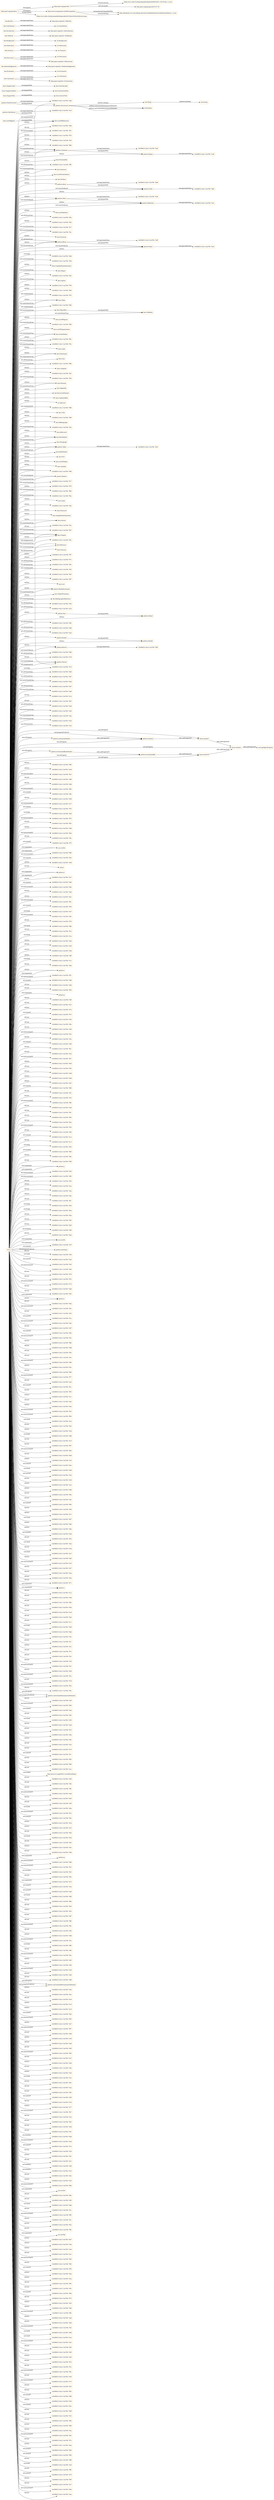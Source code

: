 digraph ar2dtool_diagram { 
rankdir=LR;
size="1501"
node [shape = rectangle, color="orange"]; "-43e58633:16a1114a708:-7f66" "pattern:Popup" "doco:FormulaBox" "-43e58633:16a1114a708:-7ff0" "doco:Sentence" "doco:ListOfContributors" "pattern:Container" "doco:Preface" "pattern:Field" "pattern:Milestone" "pattern:Meta" "doco:ListOfAuthors" "-43e58633:16a1114a708:-7f9a" "-43e58633:16a1114a708:-7f52" "-43e58633:16a1114a708:-7fc7" "-43e58633:16a1114a708:-7fcc" "doco:Footnote" "pattern:Block" "-43e58633:16a1114a708:-7f36" "doco:ComplexRunInQuotation" "doco:SectionTitle" "doco:Figure" "-43e58633:16a1114a708:-7f2e" "deo:Caption" "-43e58633:16a1114a708:-7f79" "-43e58633:16a1114a708:-7f0d" "-43e58633:16a1114a708:-7f74" "doco:Table" "-43e58633:16a1114a708:-7fdb" "doco:FigureBox" "doco:ListOfFigures" "-43e58633:16a1114a708:-7f8d" "doco:ListOfOrganizations" "doco:TableBox" "doco:FrontMatter" "-43e58633:16a1114a708:-7f6c" "-43e58633:16a1114a708:-7f4c" "doco:Label" "doco:TextChunk" "doco:ChapterTitle" "doco:Line" "-43e58633:16a1114a708:-7f80" "doco:Colophon" "-43e58633:16a1114a708:-7fe3" "-43e58633:16a1114a708:-7f1b" "doco:Formula" "doco:Appendix" "deo:DiscourseElement" "doco:CaptionedBox" "sro:Abstract" "-43e58633:16a1114a708:-7f99" "doco:Title" "-43e58633:16a1114a708:-7f48" "doco:Bibliography" "-43e58633:16a1114a708:-7f3a" "doco:Afterword" "doco:BackMatter" "doco:Paragraph" "doco:SectionSubtitle" "pattern:Table" "doco:BodyMatter" "doco:Part" "doco:ListOfTables" "doco:Subtitle" "-43e58633:16a1114a708:-7f58" "doco:ListOfAgents" "pattern:Pattern" "-43e58633:16a1114a708:-7f17" "-43e58633:16a1114a708:-7f76" "doco:ChapterLabel" "-43e58633:16a1114a708:-7f60" "-43e58633:16a1114a708:-7fba" "doco:Index" "-43e58633:16a1114a708:-7fa4" "doco:Foreword" "doco:SimpleRunInQuotation" "doco:Section" "doco:ListOfReferences" "doco:ChapterSubtitle" "-43e58633:16a1114a708:-7f07" "doco:Chapter" "-43e58633:16a1114a708:-7f91" "pattern:Inline" "deo:Reference" "doco:Glossary" "-43e58633:16a1114a708:-7ff7" "-43e58633:16a1114a708:-7f7c" "-43e58633:16a1114a708:-7fdc" "-43e58633:16a1114a708:-7fef" "-43e58633:16a1114a708:-7fd3" "-43e58633:16a1114a708:-7f87" "doco:List" "pattern:HeadedContainer" "doco:TableOfContents" "doco:SectionLabel" "deo:BibliographicReference" "sro:Conclusion" "deo:Evaluation" "deo:Acknowledgements" "sro:Discussion" "deo:Scenario" "deo:Motivation" "deo:Conclusion" "deo:Background" "deo:Methods" "deo:Introduction" "sro:Motivation" "sro:Scenario" "deo:Discussion" "deo:Contribution" "http://purl.org/orb/1.0/Discussion" "deo:Results" "sro:Evaluation" "http://purl.org/orb/1.0/Methods" "http://purl.org/orb/1.0/Conclusion" "owl:Thing" "http://purl.org/orb/1.0/Results" "sro:Background" "sro:Contribution" "http://purl.org/orb/1.0/Introduction" "-43e58633:16a1114a708:-7e5a" "-43e58633:16a1114a708:-7e63" "-43e58633:16a1114a708:-7e38" "-43e58633:16a1114a708:-7e32" "pattern:Mixed" "-43e58633:16a1114a708:-7df2" "-43e58633:16a1114a708:-7ed4" "-43e58633:16a1114a708:-7e8f" "-43e58633:16a1114a708:-7e42" "-43e58633:16a1114a708:-7ea5" "pattern:Bucket" "pattern:Record" "-43e58633:16a1114a708:-7e8d" "pattern:NonTextual" "-43e58633:16a1114a708:-7e2c" "-43e58633:16a1114a708:-7ea9" "-43e58633:16a1114a708:-7eb0" "-43e58633:16a1114a708:-7df5" "pattern:Atom" "-43e58633:16a1114a708:-7e80" "pattern:Textual" "-43e58633:16a1114a708:-7e26" "-43e58633:16a1114a708:-7e64" "-43e58633:16a1114a708:-7e87" "pattern:NonStructured" "-43e58633:16a1114a708:-7ebd" "pattern:Flat" "-43e58633:16a1114a708:-7ed7" "-43e58633:16a1114a708:-7ed0" "-43e58633:16a1114a708:-7ec0" "-43e58633:16a1114a708:-7e62" "pattern:Marker" "pattern:Structured" "-43e58633:16a1114a708:-7e06" "-43e58633:16a1114a708:-7e00" "-43e58633:16a1114a708:-7eae" "-43e58633:16a1114a708:-7e25" "-43e58633:16a1114a708:-7e3a" ; /*classes style*/
	"pattern:Inline" -> "-43e58633:16a1114a708:-7ea5" [ label = "owl:equivalentClass" ];
	"deo:Introduction" -> "http://purl.org/orb/1.0/Introduction" [ label = "owl:equivalentClass" ];
	"deo:Contribution" -> "sro:Contribution" [ label = "owl:equivalentClass" ];
	"http://purl.org/spar/deo" -> "https://svn.code.sf.net/p/sempublishing/code/DEO/2011-05-05-deo-1_0.owl" [ label = "owl:priorVersion" ];
	"http://purl.org/spar/deo" -> "http://purl.org/spar/pso/2015-07-03" [ label = "owl:versionIRI" ];
	"deo:Results" -> "http://purl.org/orb/1.0/Results" [ label = "owl:equivalentClass" ];
	"deo:Acknowledgements" -> "http://purl.org/orb/1.0/Acknowledgements" [ label = "owl:equivalentClass" ];
	"pattern:NonStructured" -> "pattern:Structured" [ label = "owl:disjointWith" ];
	"pattern:NonStructured" -> "-43e58633:16a1114a708:-7e62" [ label = "owl:equivalentClass" ];
	"terms:relation" -> "owl:topObjectProperty" [ label = "rdfs:subPropertyOf" ];
	"doco:ListOfAgents" -> "doco:ListOfReferences" [ label = "owl:disjointWith" ];
	"deo:Evaluation" -> "sro:Evaluation" [ label = "owl:equivalentClass" ];
	"pattern:Milestone" -> "-43e58633:16a1114a708:-7e2c" [ label = "owl:equivalentClass" ];
	"doco:ChapterTitle" -> "doco:SectionTitle" [ label = "owl:disjointWith" ];
	"deo:Background" -> "sro:Background" [ label = "owl:equivalentClass" ];
	"pattern:Container" -> "pattern:Popup" [ label = "owl:disjointWith" ];
	"pattern:Container" -> "-43e58633:16a1114a708:-7ea9" [ label = "owl:equivalentClass" ];
	"http://www.essepuntato.it/2008/12/pattern" -> "http://dwellonit.svn.sourceforge.net/viewvc/dwellonit/StructuralPattern/Pattern-1_4.owl" [ label = "owl:backwardCompatibleWith" ];
	"http://www.essepuntato.it/2008/12/pattern" -> "http://dwellonit.svn.sourceforge.net/viewvc/dwellonit/StructuralPattern/Pattern-1_4.owl" [ label = "owl:priorVersion" ];
	"terms:hasPart" -> "terms:relation" [ label = "rdfs:subPropertyOf" ];
	"pattern:isContainedByAsHeader" -> "pattern:isContainedBy" [ label = "rdfs:subPropertyOf" ];
	"NULL" -> "-43e58633:16a1114a708:-7f96" [ label = "rdf:rest" ];
	"NULL" -> "-43e58633:16a1114a708:-7e49" [ label = "rdf:first" ];
	"NULL" -> "-43e58633:16a1114a708:-7fa3" [ label = "owl:intersectionOf" ];
	"NULL" -> "-43e58633:16a1114a708:-7ff7" [ label = "rdf:first" ];
	"NULL" -> "-43e58633:16a1114a708:-7eb8" [ label = "rdf:rest" ];
	"NULL" -> "-43e58633:16a1114a708:-7edb" [ label = "rdf:rest" ];
	"NULL" -> "-43e58633:16a1114a708:-7f85" [ label = "owl:intersectionOf" ];
	"NULL" -> "doco:Formula" [ label = "rdf:first" ];
	"NULL" -> "-43e58633:16a1114a708:-7dfe" [ label = "owl:unionOf" ];
	"NULL" -> "-43e58633:16a1114a708:-7e99" [ label = "rdf:rest" ];
	"NULL" -> "-43e58633:16a1114a708:-7e17" [ label = "owl:intersectionOf" ];
	"NULL" -> "-43e58633:16a1114a708:-7f7b" [ label = "owl:unionOf" ];
	"NULL" -> "-43e58633:16a1114a708:-7eab" [ label = "swrl:body" ];
	"NULL" -> "-43e58633:16a1114a708:-7f70" [ label = "owl:intersectionOf" ];
	"NULL" -> "-43e58633:16a1114a708:-7f02" [ label = "rdf:rest" ];
	"NULL" -> "pattern:Pattern" [ label = "swrl:classPredicate" ];
	"NULL" -> "-43e58633:16a1114a708:-7e96" [ label = "rdf:first" ];
	"NULL" -> "-43e58633:16a1114a708:-7df2" [ label = "owl:allValuesFrom" ];
	"NULL" -> "-43e58633:16a1114a708:-7fbd" [ label = "owl:intersectionOf" ];
	"NULL" -> "-43e58633:16a1114a708:-7efc" [ label = "rdf:rest" ];
	"NULL" -> "-43e58633:16a1114a708:-7f7f" [ label = "owl:unionOf" ];
	"NULL" -> "doco:Table" [ label = "rdf:first" ];
	"NULL" -> "urn:swrl#y" [ label = "swrl:argument1" ];
	"NULL" -> "-43e58633:16a1114a708:-7f86" [ label = "owl:intersectionOf" ];
	"NULL" -> "-43e58633:16a1114a708:-7fee" [ label = "owl:unionOf" ];
	"NULL" -> "-43e58633:16a1114a708:-7e58" [ label = "rdf:first" ];
	"NULL" -> "doco:Paragraph" [ label = "rdf:first" ];
	"NULL" -> "rdf:nil" [ label = "rdf:rest" ];
	"NULL" -> "deo:DiscourseElement" [ label = "rdf:first" ];
	"NULL" -> "pattern:x" [ label = "swrl:argument1" ];
	"NULL" -> "doco:ListOfAuthors" [ label = "rdf:first" ];
	"NULL" -> "-43e58633:16a1114a708:-7ee7" [ label = "rdf:rest" ];
	"NULL" -> "-43e58633:16a1114a708:-7e60" [ label = "owl:unionOf" ];
	"NULL" -> "doco:Chapter" [ label = "owl:someValuesFrom" ];
	"NULL" -> "-43e58633:16a1114a708:-7f6b" [ label = "owl:intersectionOf" ];
	"NULL" -> "-43e58633:16a1114a708:-7f07" [ label = "owl:someValuesFrom" ];
	"NULL" -> "-43e58633:16a1114a708:-7eed" [ label = "rdf:rest" ];
	"NULL" -> "-43e58633:16a1114a708:-7eb1" [ label = "rdf:first" ];
	"NULL" -> "-43e58633:16a1114a708:-7fd1" [ label = "owl:intersectionOf" ];
	"NULL" -> "doco:Label" [ label = "rdf:first" ];
	"NULL" -> "-43e58633:16a1114a708:-7f39" [ label = "owl:unionOf" ];
	"NULL" -> "pattern:Meta" [ label = "rdf:first" ];
	"NULL" -> "-43e58633:16a1114a708:-7e57" [ label = "swrl:head" ];
	"NULL" -> "-43e58633:16a1114a708:-7f79" [ label = "rdf:first" ];
	"NULL" -> "-43e58633:16a1114a708:-7fd2" [ label = "owl:intersectionOf" ];
	"NULL" -> "-43e58633:16a1114a708:-7f78" [ label = "rdf:rest" ];
	"NULL" -> "-43e58633:16a1114a708:-7dfb" [ label = "swrl:head" ];
	"NULL" -> "-43e58633:16a1114a708:-7f14" [ label = "rdf:rest" ];
	"NULL" -> "doco:Afterword" [ label = "rdf:first" ];
	"NULL" -> "doco:ListOfTables" [ label = "rdf:first" ];
	"NULL" -> "-43e58633:16a1114a708:-7e1e" [ label = "swrl:head" ];
	"NULL" -> "-43e58633:16a1114a708:-7e90" [ label = "rdf:first" ];
	"NULL" -> "-43e58633:16a1114a708:-7e40" [ label = "rdf:rest" ];
	"NULL" -> "doco:Chapter" [ label = "rdf:first" ];
	"NULL" -> "pattern:Structured" [ label = "owl:complementOf" ];
	"NULL" -> "doco:Section" [ label = "rdf:first" ];
	"NULL" -> "-43e58633:16a1114a708:-7e5d" [ label = "rdf:first" ];
	"NULL" -> "-43e58633:16a1114a708:-7e5a" [ label = "owl:allValuesFrom" ];
	"NULL" -> "pattern:contains" [ label = "owl:onProperty" ];
	"NULL" -> "-43e58633:16a1114a708:-7dff" [ label = "rdf:first" ];
	"NULL" -> "-43e58633:16a1114a708:-7ebd" [ label = "owl:someValuesFrom" ];
	"NULL" -> "-43e58633:16a1114a708:-7e1c" [ label = "swrl:head" ];
	"NULL" -> "-43e58633:16a1114a708:-7ede" [ label = "rdf:rest" ];
	"NULL" -> "-43e58633:16a1114a708:-7fdb" [ label = "owl:complementOf" ];
	"NULL" -> "pattern:t" [ label = "rdf:first" ];
	"NULL" -> "-43e58633:16a1114a708:-7f91" [ label = "owl:someValuesFrom" ];
	"NULL" -> "-43e58633:16a1114a708:-7f51" [ label = "owl:intersectionOf" ];
	"NULL" -> "-43e58633:16a1114a708:-7e66" [ label = "owl:unionOf" ];
	"NULL" -> "-43e58633:16a1114a708:-7e5b" [ label = "rdf:rest" ];
	"NULL" -> "pattern:Mixed" [ label = "rdf:first" ];
	"NULL" -> "-43e58633:16a1114a708:-7f05" [ label = "rdf:rest" ];
	"NULL" -> "-43e58633:16a1114a708:-7fd3" [ label = "rdf:first" ];
	"NULL" -> "pattern:p" [ label = "swrl:argument1" ];
	"NULL" -> "-43e58633:16a1114a708:-7eff" [ label = "rdf:rest" ];
	"NULL" -> "-43e58633:16a1114a708:-7e31" [ label = "rdf:rest" ];
	"NULL" -> "-43e58633:16a1114a708:-7e7a" [ label = "rdf:first" ];
	"NULL" -> "-43e58633:16a1114a708:-7f73" [ label = "owl:unionOf" ];
	"NULL" -> "-43e58633:16a1114a708:-7f6c" [ label = "owl:someValuesFrom" ];
	"NULL" -> "deo:Caption" [ label = "owl:someValuesFrom" ];
	"NULL" -> "-43e58633:16a1114a708:-7e52" [ label = "rdf:rest" ];
	"NULL" -> "pattern:Textual" [ label = "owl:complementOf" ];
	"NULL" -> "-43e58633:16a1114a708:-7dfa" [ label = "rdf:rest" ];
	"NULL" -> "-43e58633:16a1114a708:-7e29" [ label = "rdf:rest" ];
	"NULL" -> "-43e58633:16a1114a708:-7f3e" [ label = "owl:intersectionOf" ];
	"NULL" -> "-43e58633:16a1114a708:-7e4c" [ label = "rdf:rest" ];
	"NULL" -> "-43e58633:16a1114a708:-7e59" [ label = "owl:unionOf" ];
	"NULL" -> "terms:relation" [ label = "owl:onProperty" ];
	"NULL" -> "-43e58633:16a1114a708:-7fb1" [ label = "rdf:rest" ];
	"NULL" -> "-43e58633:16a1114a708:-7e22" [ label = "rdf:rest" ];
	"NULL" -> "-43e58633:16a1114a708:-7f47" [ label = "owl:intersectionOf" ];
	"NULL" -> "-43e58633:16a1114a708:-7eb5" [ label = "rdf:first" ];
	"NULL" -> "pattern:Block" [ label = "owl:allValuesFrom" ];
	"NULL" -> "pattern:Inline" [ label = "swrl:classPredicate" ];
	"NULL" -> "-43e58633:16a1114a708:-7f40" [ label = "rdf:rest" ];
	"NULL" -> "-43e58633:16a1114a708:-7e6d" [ label = "rdf:rest" ];
	"NULL" -> "-43e58633:16a1114a708:-7ed6" [ label = "rdf:first" ];
	"NULL" -> "pattern:contains" [ label = "swrl:propertyPredicate" ];
	"NULL" -> "-43e58633:16a1114a708:-7e07" [ label = "rdf:first" ];
	"NULL" -> "-43e58633:16a1114a708:-7f98" [ label = "owl:unionOf" ];
	"NULL" -> "-43e58633:16a1114a708:-7f76" [ label = "rdf:first" ];
	"NULL" -> "-43e58633:16a1114a708:-7ef1" [ label = "rdf:rest" ];
	"NULL" -> "-43e58633:16a1114a708:-7f10" [ label = "rdf:rest" ];
	"NULL" -> "terms:hasPart" [ label = "owl:onProperty" ];
	"NULL" -> "-43e58633:16a1114a708:-7ff6" [ label = "owl:intersectionOf" ];
	"NULL" -> "-43e58633:16a1114a708:-7e3d" [ label = "rdf:rest" ];
	"NULL" -> "-43e58633:16a1114a708:-7f61" [ label = "rdf:rest" ];
	"NULL" -> "-43e58633:16a1114a708:-7fb5" [ label = "rdf:rest" ];
	"NULL" -> "-43e58633:16a1114a708:-7f0a" [ label = "rdf:rest" ];
	"NULL" -> "pattern:t" [ label = "swrl:argument2" ];
	"NULL" -> "-43e58633:16a1114a708:-7f34" [ label = "owl:intersectionOf" ];
	"NULL" -> "-43e58633:16a1114a708:-7f38" [ label = "rdf:rest" ];
	"NULL" -> "-43e58633:16a1114a708:-7f1b" [ label = "owl:someValuesFrom" ];
	"NULL" -> "-43e58633:16a1114a708:-7e12" [ label = "owl:unionOf" ];
	"NULL" -> "-43e58633:16a1114a708:-7f8d" [ label = "owl:someValuesFrom" ];
	"NULL" -> "-43e58633:16a1114a708:-7e13" [ label = "rdf:rest" ];
	"NULL" -> "-43e58633:16a1114a708:-7fe3" [ label = "rdf:first" ];
	"NULL" -> "-43e58633:16a1114a708:-7e83" [ label = "swrl:body" ];
	"NULL" -> "-43e58633:16a1114a708:-7fb9" [ label = "owl:unionOf" ];
	"NULL" -> "doco:Section" [ label = "owl:someValuesFrom" ];
	"NULL" -> "-43e58633:16a1114a708:-7f82" [ label = "rdf:rest" ];
	"NULL" -> "-43e58633:16a1114a708:-7f08" [ label = "rdf:rest" ];
	"NULL" -> "-43e58633:16a1114a708:-7e3a" [ label = "owl:allValuesFrom" ];
	"NULL" -> "-43e58633:16a1114a708:-7f0d" [ label = "rdf:first" ];
	"NULL" -> "pattern:y" [ label = "swrl:argument1" ];
	"NULL" -> "-43e58633:16a1114a708:-7f2d" [ label = "owl:intersectionOf" ];
	"NULL" -> "-43e58633:16a1114a708:-7df4" [ label = "owl:intersectionOf" ];
	"NULL" -> "-43e58633:16a1114a708:-7f2b" [ label = "rdf:rest" ];
	"NULL" -> "-43e58633:16a1114a708:-7eca" [ label = "rdf:first" ];
	"NULL" -> "doco:FrontMatter" [ label = "owl:someValuesFrom" ];
	"NULL" -> "-43e58633:16a1114a708:-7ee2" [ label = "rdf:rest" ];
	"NULL" -> "-43e58633:16a1114a708:-7ebc" [ label = "rdf:first" ];
	"NULL" -> "-43e58633:16a1114a708:-7f01" [ label = "rdf:rest" ];
	"NULL" -> "-43e58633:16a1114a708:-7e93" [ label = "swrl:body" ];
	"NULL" -> "-43e58633:16a1114a708:-7de2" [ label = "swrl:body" ];
	"NULL" -> "-43e58633:16a1114a708:-7e00" [ label = "owl:someValuesFrom" ];
	"NULL" -> "pattern:x" [ label = "swrl:argument2" ];
	"NULL" -> "-43e58633:16a1114a708:-7fa6" [ label = "rdf:rest" ];
	"NULL" -> "-43e58633:16a1114a708:-7f29" [ label = "rdf:rest" ];
	"NULL" -> "urn:swrl#y" [ label = "swrl:argument2" ];
	"NULL" -> "doco:FigureBox" [ label = "owl:someValuesFrom" ];
	"NULL" -> "pattern:isContainedBy" [ label = "owl:onProperty" ];
	"NULL" -> "-43e58633:16a1114a708:-7de5" [ label = "rdf:rest" ];
	"NULL" -> "-43e58633:16a1114a708:-7ef6" [ label = "owl:members" ];
	"NULL" -> "-43e58633:16a1114a708:-7eb2" [ label = "rdf:rest" ];
	"NULL" -> "urn:swrl#x" [ label = "swrl:argument2" ];
	"NULL" -> "-43e58633:16a1114a708:-7e7f" [ label = "owl:unionOf" ];
	"NULL" -> "pattern:hasName" [ label = "swrl:propertyPredicate" ];
	"NULL" -> "-43e58633:16a1114a708:-7e4f" [ label = "rdf:rest" ];
	"NULL" -> "-43e58633:16a1114a708:-7ea2" [ label = "swrl:body" ];
	"NULL" -> "-43e58633:16a1114a708:-7f3a" [ label = "owl:someValuesFrom" ];
	"NULL" -> "pattern:Textual" [ label = "swrl:classPredicate" ];
	"NULL" -> "terms:isPartOf" [ label = "owl:onProperty" ];
	"NULL" -> "-43e58633:16a1114a708:-7fc6" [ label = "owl:unionOf" ];
	"NULL" -> "-43e58633:16a1114a708:-7fa8" [ label = "owl:intersectionOf" ];
	"NULL" -> "-43e58633:16a1114a708:-7e76" [ label = "rdf:rest" ];
	"NULL" -> "-43e58633:16a1114a708:-7f43" [ label = "rdf:rest" ];
	"NULL" -> "-43e58633:16a1114a708:-7e72" [ label = "owl:intersectionOf" ];
	"NULL" -> "doco:TableBox" [ label = "owl:someValuesFrom" ];
	"NULL" -> "-43e58633:16a1114a708:-7eb6" [ label = "rdf:rest" ];
	"NULL" -> "doco:Part" [ label = "rdf:first" ];
	"NULL" -> "-43e58633:16a1114a708:-7fd5" [ label = "rdf:rest" ];
	"NULL" -> "pattern:s" [ label = "swrl:argument2" ];
	"NULL" -> "-43e58633:16a1114a708:-7dee" [ label = "rdf:rest" ];
	"NULL" -> "-43e58633:16a1114a708:-7fa2" [ label = "owl:intersectionOf" ];
	"NULL" -> "-43e58633:16a1114a708:-7ef4" [ label = "rdf:rest" ];
	"NULL" -> "-43e58633:16a1114a708:-7f1a" [ label = "owl:unionOf" ];
	"NULL" -> "-43e58633:16a1114a708:-7edc" [ label = "owl:intersectionOf" ];
	"NULL" -> "-43e58633:16a1114a708:-7e97" [ label = "rdf:rest" ];
	"NULL" -> "-43e58633:16a1114a708:-7f4b" [ label = "owl:unionOf" ];
	"NULL" -> "sro:Abstract" [ label = "rdf:first" ];
	"NULL" -> "-43e58633:16a1114a708:-7f5c" [ label = "owl:intersectionOf" ];
	"NULL" -> "-43e58633:16a1114a708:-7fb8" [ label = "rdf:rest" ];
	"NULL" -> "-43e58633:16a1114a708:-7e98" [ label = "rdf:first" ];
	"NULL" -> "-43e58633:16a1114a708:-7f5e" [ label = "rdf:rest" ];
	"NULL" -> "-43e58633:16a1114a708:-7efa" [ label = "rdf:rest" ];
	"NULL" -> "-43e58633:16a1114a708:-7fa4" [ label = "rdf:first" ];
	"NULL" -> "-43e58633:16a1114a708:-7f52" [ label = "rdf:first" ];
	"NULL" -> "doco:SimpleRunInQuotation" [ label = "rdf:first" ];
	"NULL" -> "-43e58633:16a1114a708:-7df6" [ label = "owl:intersectionOf" ];
	"NULL" -> "doco:Sentence" [ label = "owl:someValuesFrom" ];
	"NULL" -> "-43e58633:16a1114a708:-7e91" [ label = "rdf:first" ];
	"NULL" -> "-43e58633:16a1114a708:-7fd9" [ label = "rdf:rest" ];
	"NULL" -> "-43e58633:16a1114a708:-7f4c" [ label = "owl:someValuesFrom" ];
	"NULL" -> "pattern:Pattern" [ label = "owl:someValuesFrom" ];
	"NULL" -> "-43e58633:16a1114a708:-7f77" [ label = "owl:intersectionOf" ];
	"NULL" -> "pattern:Field" [ label = "rdf:first" ];
	"NULL" -> "-43e58633:16a1114a708:-7ee5" [ label = "rdf:rest" ];
	"NULL" -> "-43e58633:16a1114a708:-7fe1" [ label = "owl:unionOf" ];
	"NULL" -> "-43e58633:16a1114a708:-7f7c" [ label = "owl:allValuesFrom" ];
	"NULL" -> "-43e58633:16a1114a708:-7f55" [ label = "rdf:rest" ];
	"NULL" -> "-43e58633:16a1114a708:-7ec1" [ label = "rdf:first" ];
	"NULL" -> "-43e58633:16a1114a708:-7eeb" [ label = "rdf:rest" ];
	"NULL" -> "doco:ListOfContributors" [ label = "rdf:first" ];
	"NULL" -> "-43e58633:16a1114a708:-7e9a" [ label = "rdf:first" ];
	"NULL" -> "-43e58633:16a1114a708:-7fba" [ label = "owl:someValuesFrom" ];
	"NULL" -> "-43e58633:16a1114a708:-7f16" [ label = "owl:intersectionOf" ];
	"NULL" -> "-43e58633:16a1114a708:-7f94" [ label = "owl:intersectionOf" ];
	"NULL" -> "-43e58633:16a1114a708:-7ec2" [ label = "swrl:head" ];
	"NULL" -> "-43e58633:16a1114a708:-7fed" [ label = "rdf:rest" ];
	"NULL" -> "-43e58633:16a1114a708:-7e3b" [ label = "rdf:first" ];
	"NULL" -> "-43e58633:16a1114a708:-7e8b" [ label = "swrl:body" ];
	"NULL" -> "-43e58633:16a1114a708:-7eae" [ label = "owl:someValuesFrom" ];
	"NULL" -> "-43e58633:16a1114a708:-7e15" [ label = "rdf:rest" ];
	"NULL" -> "doco:TableOfContents" [ label = "rdf:first" ];
	"NULL" -> "-43e58633:16a1114a708:-7f97" [ label = "rdf:rest" ];
	"NULL" -> "-43e58633:16a1114a708:-7f64" [ label = "owl:intersectionOf" ];
	"NULL" -> "-43e58633:16a1114a708:-7eb9" [ label = "rdf:rest" ];
	"NULL" -> "-43e58633:16a1114a708:-7ecf" [ label = "rdf:first" ];
	"NULL" -> "doco:Preface" [ label = "rdf:first" ];
	"NULL" -> "pattern:Block" [ label = "rdf:first" ];
	"NULL" -> "-43e58633:16a1114a708:-7dea" [ label = "owl:unionOf" ];
	"NULL" -> "-43e58633:16a1114a708:-7e69" [ label = "swrl:head" ];
	"NULL" -> "-43e58633:16a1114a708:-7e1b" [ label = "owl:unionOf" ];
	"NULL" -> "-43e58633:16a1114a708:-7e36" [ label = "rdf:rest" ];
	"NULL" -> "-43e58633:16a1114a708:-7ea3" [ label = "rdf:first" ];
	"NULL" -> "-43e58633:16a1114a708:-7e9b" [ label = "rdf:first" ];
	"NULL" -> "-43e58633:16a1114a708:-7fde" [ label = "rdf:rest" ];
	"NULL" -> "pattern:Record" [ label = "rdf:first" ];
	"NULL" -> "doco:BackMatter" [ label = "rdf:first" ];
	"NULL" -> "-43e58633:16a1114a708:-7eac" [ label = "rdf:rest" ];
	"NULL" -> "-43e58633:16a1114a708:-7f90" [ label = "owl:unionOf" ];
	"NULL" -> "-43e58633:16a1114a708:-7efd" [ label = "rdf:rest" ];
	"NULL" -> "-43e58633:16a1114a708:-7e7c" [ label = "rdf:first" ];
	"NULL" -> "doco:Subtitle" [ label = "rdf:first" ];
	"NULL" -> "-43e58633:16a1114a708:-7e67" [ label = "swrl:head" ];
	"NULL" -> "-43e58633:16a1114a708:-7e32" [ label = "owl:allValuesFrom" ];
	"NULL" -> "-43e58633:16a1114a708:-7fcc" [ label = "owl:someValuesFrom" ];
	"NULL" -> "-43e58633:16a1114a708:-7e82" [ label = "rdf:first" ];
	"NULL" -> "-43e58633:16a1114a708:-7e6e" [ label = "rdf:first" ];
	"NULL" -> "-43e58633:16a1114a708:-7ee8" [ label = "owl:members" ];
	"NULL" -> "-43e58633:16a1114a708:-7f24" [ label = "rdf:rest" ];
	"NULL" -> "-43e58633:16a1114a708:-7e2e" [ label = "swrl:head" ];
	"NULL" -> "-43e58633:16a1114a708:-7ecd" [ label = "rdf:rest" ];
	"NULL" -> "-43e58633:16a1114a708:-7ea7" [ label = "swrl:head" ];
	"NULL" -> "-43e58633:16a1114a708:-7ebf" [ label = "rdf:first" ];
	"NULL" -> "-43e58633:16a1114a708:-7e33" [ label = "owl:intersectionOf" ];
	"NULL" -> "-43e58633:16a1114a708:-7e27" [ label = "rdf:rest" ];
	"NULL" -> "-43e58633:16a1114a708:-7e4a" [ label = "rdf:rest" ];
	"NULL" -> "doco:ListOfReferences" [ label = "rdf:first" ];
	"NULL" -> "-43e58633:16a1114a708:-7eee" [ label = "rdf:rest" ];
	"NULL" -> "pattern:isContainedByAsHeader" [ label = "owl:onProperty" ];
	"NULL" -> "-43e58633:16a1114a708:-7e71" [ label = "rdf:rest" ];
	"NULL" -> "pattern:z" [ label = "swrl:argument1" ];
	"NULL" -> "-43e58633:16a1114a708:-7e1a" [ label = "rdf:rest" ];
	"NULL" -> "pattern:z" [ label = "swrl:argument2" ];
	"NULL" -> "doco:BodyMatter" [ label = "rdf:first" ];
	"NULL" -> "-43e58633:16a1114a708:-7e48" [ label = "rdf:rest" ];
	"NULL" -> "pattern:Inline" [ label = "rdf:first" ];
	"NULL" -> "-43e58633:16a1114a708:-7fd0" [ label = "rdf:rest" ];
	"NULL" -> "-43e58633:16a1114a708:-7e92" [ label = "rdf:rest" ];
	"NULL" -> "-43e58633:16a1114a708:-7e18" [ label = "rdf:rest" ];
	"NULL" -> "-43e58633:16a1114a708:-7fad" [ label = "rdf:rest" ];
	"NULL" -> "-43e58633:16a1114a708:-7e11" [ label = "rdf:rest" ];
	"NULL" -> "-43e58633:16a1114a708:-7e08" [ label = "swrl:body" ];
	"NULL" -> "-43e58633:16a1114a708:-7deb" [ label = "rdf:first" ];
	"NULL" -> "-43e58633:16a1114a708:-7e5c" [ label = "rdf:rest" ];
	"NULL" -> "-43e58633:16a1114a708:-7fc1" [ label = "rdf:rest" ];
	"NULL" -> "-43e58633:16a1114a708:-7ecc" [ label = "rdf:first" ];
	"NULL" -> "-43e58633:16a1114a708:-7f7a" [ label = "rdf:rest" ];
	"NULL" -> "-43e58633:16a1114a708:-7fce" [ label = "rdf:rest" ];
	"NULL" -> "-43e58633:16a1114a708:-7e3f" [ label = "rdf:rest" ];
	"NULL" -> "-43e58633:16a1114a708:-7f87" [ label = "rdf:first" ];
	"NULL" -> "-43e58633:16a1114a708:-7f2c" [ label = "owl:intersectionOf" ];
	"NULL" -> "-43e58633:16a1114a708:-7fef" [ label = "owl:complementOf" ];
	"NULL" -> "-43e58633:16a1114a708:-7e09" [ label = "rdf:rest" ];
	"NULL" -> "-43e58633:16a1114a708:-7f1e" [ label = "owl:intersectionOf" ];
	"NULL" -> "-43e58633:16a1114a708:-7e7d" [ label = "rdf:rest" ];
	"NULL" -> "-43e58633:16a1114a708:-7fb3" [ label = "owl:intersectionOf" ];
	"NULL" -> "-43e58633:16a1114a708:-7f4a" [ label = "rdf:rest" ];
	"NULL" -> "pattern:canContainHomonymousElements" [ label = "owl:onProperty" ];
	"NULL" -> "doco:Footnote" [ label = "rdf:first" ];
	"NULL" -> "-43e58633:16a1114a708:-7e0f" [ label = "rdf:rest" ];
	"NULL" -> "pattern:Table" [ label = "rdf:first" ];
	"NULL" -> "doco:Glossary" [ label = "rdf:first" ];
	"NULL" -> "-43e58633:16a1114a708:-7f46" [ label = "owl:intersectionOf" ];
	"NULL" -> "-43e58633:16a1114a708:-7ecb" [ label = "owl:unionOf" ];
	"NULL" -> "-43e58633:16a1114a708:-7f20" [ label = "rdf:rest" ];
	"NULL" -> "-43e58633:16a1114a708:-7e55" [ label = "swrl:head" ];
	"NULL" -> "-43e58633:16a1114a708:-7e4d" [ label = "rdf:rest" ];
	"NULL" -> "-43e58633:16a1114a708:-7fc5" [ label = "rdf:rest" ];
	"NULL" -> "-43e58633:16a1114a708:-7e9e" [ label = "rdf:rest" ];
	"NULL" -> "pattern:Milestone" [ label = "rdf:first" ];
	"NULL" -> "doco:ComplexRunInQuotation" [ label = "rdf:first" ];
	"NULL" -> "-43e58633:16a1114a708:-7e0c" [ label = "rdf:first" ];
	"NULL" -> "-43e58633:16a1114a708:-7e23" [ label = "rdf:rest" ];
	"NULL" -> "-43e58633:16a1114a708:-7e74" [ label = "rdf:rest" ];
	"NULL" -> "-43e58633:16a1114a708:-7ed0" [ label = "owl:someValuesFrom" ];
	"NULL" -> "-43e58633:16a1114a708:-7f11" [ label = "owl:unionOf" ];
	"NULL" -> "-43e58633:16a1114a708:-7f92" [ label = "rdf:rest" ];
	"NULL" -> "doco:Line" [ label = "owl:allValuesFrom" ];
	"NULL" -> "-43e58633:16a1114a708:-7f69" [ label = "rdf:rest" ];
	"NULL" -> "pattern:Block" [ label = "swrl:classPredicate" ];
	"NULL" -> "doco:Appendix" [ label = "rdf:first" ];
	"NULL" -> "-43e58633:16a1114a708:-7ea1" [ label = "rdf:rest" ];
	"NULL" -> "http://www.w3.org/2003/11/swrlb#notEqual" [ label = "swrl:builtin" ];
	"NULL" -> "-43e58633:16a1114a708:-7f48" [ label = "rdf:first" ];
	"NULL" -> "-43e58633:16a1114a708:-7e95" [ label = "rdf:rest" ];
	"NULL" -> "-43e58633:16a1114a708:-7ef2" [ label = "rdf:rest" ];
	"NULL" -> "pattern:Meta" [ label = "swrl:classPredicate" ];
	"NULL" -> "pattern:canContainHomonymousElements" [ label = "swrl:propertyPredicate" ];
	"NULL" -> "-43e58633:16a1114a708:-7ff4" [ label = "rdf:rest" ];
	"NULL" -> "-43e58633:16a1114a708:-7ea8" [ label = "owl:intersectionOf" ];
	"NULL" -> "-43e58633:16a1114a708:-7e65" [ label = "rdf:rest" ];
	"NULL" -> "-43e58633:16a1114a708:-7e5f" [ label = "rdf:rest" ];
	"NULL" -> "-43e58633:16a1114a708:-7e8a" [ label = "swrl:body" ];
	"NULL" -> "-43e58633:16a1114a708:-7fc3" [ label = "owl:intersectionOf" ];
	"NULL" -> "-43e58633:16a1114a708:-7fda" [ label = "owl:unionOf" ];
	"NULL" -> "-43e58633:16a1114a708:-7e34" [ label = "rdf:first" ];
	"NULL" -> "doco:Table" [ label = "owl:someValuesFrom" ];
	"NULL" -> "-43e58633:16a1114a708:-7ec3" [ label = "rdf:first" ];
	"NULL" -> "-43e58633:16a1114a708:-7f4d" [ label = "rdf:rest" ];
	"NULL" -> "-43e58633:16a1114a708:-7e02" [ label = "swrl:head" ];
	"NULL" -> "-43e58633:16a1114a708:-7fe5" [ label = "rdf:rest" ];
	"NULL" -> "-43e58633:16a1114a708:-7e9c" [ label = "rdf:first" ];
	"NULL" -> "-43e58633:16a1114a708:-7e56" [ label = "rdf:rest" ];
	"NULL" -> "doco:TextChunk" [ label = "rdf:first" ];
	"NULL" -> "pattern:g" [ label = "swrl:argument2" ];
	"NULL" -> "-43e58633:16a1114a708:-7fd6" [ label = "owl:intersectionOf" ];
	"NULL" -> "doco:Figure" [ label = "owl:someValuesFrom" ];
	"NULL" -> "doco:Chapter" [ label = "owl:complementOf" ];
	"NULL" -> "-43e58633:16a1114a708:-7f22" [ label = "owl:intersectionOf" ];
	"NULL" -> "-43e58633:16a1114a708:-7f03" [ label = "owl:members" ];
	"NULL" -> "-43e58633:16a1114a708:-7f6e" [ label = "rdf:rest" ];
	"NULL" -> "pattern:Atom" [ label = "rdf:first" ];
	"NULL" -> "-43e58633:16a1114a708:-7e75" [ label = "swrl:arguments" ];
	"NULL" -> "-43e58633:16a1114a708:-7e06" [ label = "owl:allValuesFrom" ];
	"NULL" -> "-43e58633:16a1114a708:-7e3e" [ label = "owl:unionOf" ];
	"NULL" -> "-43e58633:16a1114a708:-7e2b" [ label = "owl:unionOf" ];
	"NULL" -> "-43e58633:16a1114a708:-7dfd" [ label = "swrl:head" ];
	"NULL" -> "-43e58633:16a1114a708:-7fc7" [ label = "owl:someValuesFrom" ];
	"NULL" -> "-43e58633:16a1114a708:-7fbb" [ label = "rdf:rest" ];
	"NULL" -> "-43e58633:16a1114a708:-7fe9" [ label = "rdf:rest" ];
	"NULL" -> "-43e58633:16a1114a708:-7e03" [ label = "rdf:first" ];
	"NULL" -> "-43e58633:16a1114a708:-7eb7" [ label = "rdf:rest" ];
	"NULL" -> "-43e58633:16a1114a708:-7f8f" [ label = "rdf:rest" ];
	"NULL" -> "-43e58633:16a1114a708:-7f8c" [ label = "owl:intersectionOf" ];
	"NULL" -> "-43e58633:16a1114a708:-7ef5" [ label = "rdf:rest" ];
	"NULL" -> "-43e58633:16a1114a708:-7f9a" [ label = "owl:allValuesFrom" ];
	"NULL" -> "-43e58633:16a1114a708:-7e9d" [ label = "rdf:first" ];
	"NULL" -> "-43e58633:16a1114a708:-7f80" [ label = "owl:someValuesFrom" ];
	"NULL" -> "-43e58633:16a1114a708:-7fca" [ label = "owl:intersectionOf" ];
	"NULL" -> "-43e58633:16a1114a708:-7df0" [ label = "swrl:body" ];
	"NULL" -> "-43e58633:16a1114a708:-7efb" [ label = "rdf:rest" ];
	"NULL" -> "-43e58633:16a1114a708:-7fea" [ label = "owl:intersectionOf" ];
	"NULL" -> "doco:FrontMatter" [ label = "rdf:first" ];
	"NULL" -> "-43e58633:16a1114a708:-7ed3" [ label = "rdf:first" ];
	"NULL" -> "-43e58633:16a1114a708:-7ef9" [ label = "rdf:rest" ];
	"NULL" -> "-43e58633:16a1114a708:-7e39" [ label = "owl:intersectionOf" ];
	"NULL" -> "-43e58633:16a1114a708:-7ee6" [ label = "rdf:rest" ];
	"NULL" -> "-43e58633:16a1114a708:-7e80" [ label = "owl:allValuesFrom" ];
	"NULL" -> "-43e58633:16a1114a708:-7e89" [ label = "rdf:rest" ];
	"NULL" -> "pattern:canContainHeteronymousElements" [ label = "owl:onProperty" ];
	"NULL" -> "pattern:Milestone" [ label = "swrl:classPredicate" ];
	"NULL" -> "pattern:Container" [ label = "owl:someValuesFrom" ];
	"NULL" -> "-43e58633:16a1114a708:-7f60" [ label = "owl:someValuesFrom" ];
	"NULL" -> "-43e58633:16a1114a708:-7fdc" [ label = "owl:allValuesFrom" ];
	"NULL" -> "-43e58633:16a1114a708:-7f99" [ label = "owl:complementOf" ];
	"NULL" -> "-43e58633:16a1114a708:-7e0a" [ label = "rdf:first" ];
	"NULL" -> "-43e58633:16a1114a708:-7eec" [ label = "rdf:rest" ];
	"NULL" -> "-43e58633:16a1114a708:-7ec9" [ label = "rdf:rest" ];
	"NULL" -> "doco:Title" [ label = "rdf:first" ];
	"NULL" -> "-43e58633:16a1114a708:-7e64" [ label = "owl:allValuesFrom" ];
	"NULL" -> "-43e58633:16a1114a708:-7e10" [ label = "rdf:first" ];
	"NULL" -> "doco:BackMatter" [ label = "owl:someValuesFrom" ];
	"NULL" -> "-43e58633:16a1114a708:-7e19" [ label = "rdf:first" ];
	"NULL" -> "-43e58633:16a1114a708:-7f36" [ label = "owl:someValuesFrom" ];
	"NULL" -> "pattern:Bucket" [ label = "rdf:first" ];
	"NULL" -> "-43e58633:16a1114a708:-7fab" [ label = "owl:unionOf" ];
	"NULL" -> "-43e58633:16a1114a708:-7f65" [ label = "owl:intersectionOf" ];
	"NULL" -> "-43e58633:16a1114a708:-7e47" [ label = "rdf:first" ];
	"NULL" -> "pattern:Marker" [ label = "rdf:first" ];
	"NULL" -> "-43e58633:16a1114a708:-7f57" [ label = "owl:intersectionOf" ];
	"NULL" -> "-43e58633:16a1114a708:-7edd" [ label = "rdf:rest" ];
	"NULL" -> "-43e58633:16a1114a708:-7ec8" [ label = "rdf:first" ];
	"NULL" -> "-43e58633:16a1114a708:-7e28" [ label = "rdf:first" ];
	"NULL" -> "deo:Reference" [ label = "owl:someValuesFrom" ];
	"NULL" -> "-43e58633:16a1114a708:-7ef8" [ label = "rdf:rest" ];
	"NULL" -> "-43e58633:16a1114a708:-7f50" [ label = "owl:intersectionOf" ];
	"NULL" -> "-43e58633:16a1114a708:-7e37" [ label = "rdf:rest" ];
	"NULL" -> "doco:CaptionedBox" [ label = "rdf:first" ];
	"NULL" -> "-43e58633:16a1114a708:-7e94" [ label = "rdf:first" ];
	"NULL" -> "-43e58633:16a1114a708:-7efe" [ label = "rdf:rest" ];
	"NULL" -> "-43e58633:16a1114a708:-7ea0" [ label = "rdf:first" ];
	"NULL" -> "-43e58633:16a1114a708:-7e3c" [ label = "swrl:body" ];
	"NULL" -> "-43e58633:16a1114a708:-7e81" [ label = "rdf:rest" ];
	"NULL" -> "-43e58633:16a1114a708:-7e2a" [ label = "rdf:rest" ];
	"NULL" -> "doco:Sentence" [ label = "rdf:first" ];
	"NULL" -> "-43e58633:16a1114a708:-7df3" [ label = "rdf:rest" ];
	"NULL" -> "-43e58633:16a1114a708:-7e9f" [ label = "owl:unionOf" ];
	"NULL" -> "-43e58633:16a1114a708:-7e7b" [ label = "rdf:rest" ];
	"NULL" -> "-43e58633:16a1114a708:-7e77" [ label = "rdf:first" ];
	"NULL" -> "-43e58633:16a1114a708:-7fe7" [ label = "owl:intersectionOf" ];
	"NULL" -> "-43e58633:16a1114a708:-7ece" [ label = "rdf:rest" ];
	"NULL" -> "-43e58633:16a1114a708:-7fe0" [ label = "rdf:rest" ];
	"NULL" -> "doco:Bibliography" [ label = "rdf:first" ];
	"NULL" -> "-43e58633:16a1114a708:-7e0d" [ label = "rdf:rest" ];
	"NULL" -> "-43e58633:16a1114a708:-7e51" [ label = "rdf:rest" ];
	"NULL" -> "-43e58633:16a1114a708:-7f2e" [ label = "rdf:first" ];
	"NULL" -> "-43e58633:16a1114a708:-7de8" [ label = "owl:members" ];
	"NULL" -> "doco:Foreword" [ label = "rdf:first" ];
	"NULL" -> "-43e58633:16a1114a708:-7e2d" [ label = "owl:intersectionOf" ];
	"NULL" -> "-43e58633:16a1114a708:-7e7e" [ label = "owl:unionOf" ];
	"NULL" -> "-43e58633:16a1114a708:-7eef" [ label = "rdf:rest" ];
	"NULL" -> "doco:Formula" [ label = "owl:someValuesFrom" ];
	"NULL" -> "-43e58633:16a1114a708:-7e01" [ label = "rdf:first" ];
	"NULL" -> "pattern:Record" [ label = "swrl:classPredicate" ];
	"NULL" -> "-43e58633:16a1114a708:-7e21" [ label = "rdf:rest" ];
	"NULL" -> "-43e58633:16a1114a708:-7edf" [ label = "owl:members" ];
	"NULL" -> "-43e58633:16a1114a708:-7ee3" [ label = "owl:members" ];
	"NULL" -> "pattern:y" [ label = "swrl:argument2" ];
	"NULL" -> "-43e58633:16a1114a708:-7e6c" [ label = "rdf:rest" ];
	"NULL" -> "pattern:Container" [ label = "rdf:first" ];
	"NULL" -> "doco:ListOfOrganizations" [ label = "rdf:first" ];
	"NULL" -> "-43e58633:16a1114a708:-7e35" [ label = "rdf:first" ];
	"NULL" -> "urn:swrl#x" [ label = "swrl:argument1" ];
	"NULL" -> "-43e58633:16a1114a708:-7f9d" [ label = "owl:intersectionOf" ];
	"NULL" -> "urn:swrl#s" [ label = "swrl:argument2" ];
	"NULL" -> "-43e58633:16a1114a708:-7f8a" [ label = "rdf:rest" ];
	"NULL" -> "doco:TextChunk" [ label = "owl:someValuesFrom" ];
	"NULL" -> "pattern:Table" [ label = "swrl:classPredicate" ];
	"NULL" -> "deo:Reference" [ label = "owl:allValuesFrom" ];
	"NULL" -> "-43e58633:16a1114a708:-7ef0" [ label = "rdf:rest" ];
	"NULL" -> "-43e58633:16a1114a708:-7ebb" [ label = "swrl:head" ];
	"NULL" -> "doco:Index" [ label = "rdf:first" ];
	"NULL" -> "-43e58633:16a1114a708:-7f1c" [ label = "rdf:rest" ];
	"NULL" -> "-43e58633:16a1114a708:-7ff5" [ label = "owl:intersectionOf" ];
	"NULL" -> "pattern:Field" [ label = "swrl:classPredicate" ];
	"NULL" -> "-43e58633:16a1114a708:-7fa1" [ label = "rdf:rest" ];
	"NULL" -> "-43e58633:16a1114a708:-7f5a" [ label = "rdf:rest" ];
	"NULL" -> "doco:ListOfFigures" [ label = "rdf:first" ];
	"NULL" -> "-43e58633:16a1114a708:-7ff2" [ label = "rdf:rest" ];
	"NULL" -> "urn:swrl#p" [ label = "swrl:argument1" ];
	"NULL" -> "-43e58633:16a1114a708:-7e25" [ label = "owl:someValuesFrom" ];
	"NULL" -> "-43e58633:16a1114a708:-7de7" [ label = "rdf:first" ];
	"NULL" -> "-43e58633:16a1114a708:-7ed4" [ label = "owl:allValuesFrom" ];
	"NULL" -> "-43e58633:16a1114a708:-7e44" [ label = "rdf:first" ];
	"NULL" -> "doco:Colophon" [ label = "rdf:first" ];
	"NULL" -> "-43e58633:16a1114a708:-7ea4" [ label = "rdf:first" ];
	"NULL" -> "-43e58633:16a1114a708:-7ee1" [ label = "rdf:rest" ];
	"NULL" -> "-43e58633:16a1114a708:-7f26" [ label = "owl:intersectionOf" ];
	"NULL" -> "-43e58633:16a1114a708:-7f00" [ label = "rdf:rest" ];
	"NULL" -> "-43e58633:16a1114a708:-7f5f" [ label = "owl:unionOf" ];
	"NULL" -> "-43e58633:16a1114a708:-7e6a" [ label = "rdf:first" ];
	"NULL" -> "pattern:canContainHeteronymousElements" [ label = "swrl:propertyPredicate" ];
	"NULL" -> "-43e58633:16a1114a708:-7eaa" [ label = "rdf:first" ];
	"NULL" -> "-43e58633:16a1114a708:-7f9c" [ label = "rdf:rest" ];
	"NULL" -> "-43e58633:16a1114a708:-7dfc" [ label = "rdf:rest" ];
	"NULL" -> "-43e58633:16a1114a708:-7f0b" [ label = "owl:unionOf" ];
	"NULL" -> "-43e58633:16a1114a708:-7f72" [ label = "rdf:rest" ];
	"NULL" -> "-43e58633:16a1114a708:-7e53" [ label = "rdf:first" ];
	"NULL" -> "-43e58633:16a1114a708:-7def" [ label = "rdf:first" ];
	"NULL" -> "pattern:s" [ label = "rdf:first" ];
	"NULL" -> "pattern:HeadedContainer" [ label = "rdf:first" ];
	"NULL" -> "-43e58633:16a1114a708:-7ffb" [ label = "owl:intersectionOf" ];
	"NULL" -> "-43e58633:16a1114a708:-7ff0" [ label = "owl:allValuesFrom" ];
	"NULL" -> "-43e58633:16a1114a708:-7ead" [ label = "rdf:first" ];
	"NULL" -> "-43e58633:16a1114a708:-7e42" [ label = "owl:allValuesFrom" ];
	"NULL" -> "-43e58633:16a1114a708:-7ed2" [ label = "rdf:rest" ];
	"NULL" -> "-43e58633:16a1114a708:-7faf" [ label = "owl:intersectionOf" ];
	"NULL" -> "-43e58633:16a1114a708:-7e0b" [ label = "swrl:body" ];
	"NULL" -> "-43e58633:16a1114a708:-7ec4" [ label = "swrl:head" ];
	"NULL" -> "-43e58633:16a1114a708:-7e41" [ label = "owl:intersectionOf" ];
	"NULL" -> "-43e58633:16a1114a708:-7f4f" [ label = "rdf:rest" ];
	"NULL" -> "pattern:Flat" [ label = "rdf:first" ];
	"NULL" -> "-43e58633:16a1114a708:-7e6f" [ label = "rdf:rest" ];
	"NULL" -> "-43e58633:16a1114a708:-7e05" [ label = "rdf:first" ];
	"NULL" -> "-43e58633:16a1114a708:-7f19" [ label = "rdf:rest" ];
	"NULL" -> "-43e58633:16a1114a708:-7f3c" [ label = "rdf:rest" ];
	"NULL" -> "-43e58633:16a1114a708:-7f0c" [ label = "owl:intersectionOf" ];
	"NULL" -> "-43e58633:16a1114a708:-7e45" [ label = "rdf:rest" ];
	"NULL" -> "-43e58633:16a1114a708:-7e73" [ label = "owl:intersectionOf" ];
	"NULL" -> "-43e58633:16a1114a708:-7ef3" [ label = "rdf:rest" ];
	"NULL" -> "-43e58633:16a1114a708:-7f63" [ label = "rdf:rest" ];
	"NULL" -> "-43e58633:16a1114a708:-7f66" [ label = "rdf:first" ];
	"NULL" -> "pattern:Popup" [ label = "rdf:first" ];
	"NULL" -> "-43e58633:16a1114a708:-7df8" [ label = "owl:unionOf" ];
	"NULL" -> "-43e58633:16a1114a708:-7e54" [ label = "rdf:first" ];
	"NULL" -> "pattern:containsAsHeader" [ label = "owl:onProperty" ];
	"NULL" -> "doco:List" [ label = "rdf:first" ];
	"NULL" -> "-43e58633:16a1114a708:-7e61" [ label = "owl:unionOf" ];
	"NULL" -> "-43e58633:16a1114a708:-7e86" [ label = "rdf:first" ];
	"NULL" -> "-43e58633:16a1114a708:-7f33" [ label = "rdf:rest" ];
	"NULL" -> "-43e58633:16a1114a708:-7f84" [ label = "rdf:rest" ];
	"NULL" -> "-43e58633:16a1114a708:-7fd8" [ label = "rdf:rest" ];
	"NULL" -> "-43e58633:16a1114a708:-7faa" [ label = "rdf:rest" ];
	"NULL" -> "-43e58633:16a1114a708:-7fe2" [ label = "owl:intersectionOf" ];
	"NULL" -> "-43e58633:16a1114a708:-7f7e" [ label = "rdf:rest" ];
	"NULL" -> "doco:FormulaBox" [ label = "rdf:first" ];
	"NULL" -> "-43e58633:16a1114a708:-7eba" [ label = "rdf:first" ];
	"NULL" -> "-43e58633:16a1114a708:-7fb6" [ label = "owl:unionOf" ];
	"NULL" -> "-43e58633:16a1114a708:-7f06" [ label = "owl:unionOf" ];
	"NULL" -> "-43e58633:16a1114a708:-7df9" [ label = "rdf:rest" ];
	"NULL" -> "-43e58633:16a1114a708:-7f74" [ label = "owl:complementOf" ];
	"NULL" -> "-43e58633:16a1114a708:-7ed7" [ label = "owl:allValuesFrom" ];
	"NULL" -> "-43e58633:16a1114a708:-7e2f" [ label = "swrl:body" ];
	"NULL" -> "-43e58633:16a1114a708:-7ff9" [ label = "rdf:rest" ];
	"NULL" -> "-43e58633:16a1114a708:-7e70" [ label = "owl:unionOf" ];
	"NULL" -> "-43e58633:16a1114a708:-7f9f" [ label = "rdf:rest" ];
	"NULL" -> "-43e58633:16a1114a708:-7ec7" [ label = "rdf:rest" ];
	"NULL" -> "-43e58633:16a1114a708:-7e8e" [ label = "owl:intersectionOf" ];
	"NULL" -> "-43e58633:16a1114a708:-7eea" [ label = "rdf:rest" ];
	"NULL" -> "-43e58633:16a1114a708:-7eb4" [ label = "rdf:rest" ];
	"NULL" -> "pattern:HeadedContainer" [ label = "owl:someValuesFrom" ];
	"NULL" -> "-43e58633:16a1114a708:-7f41" [ label = "owl:intersectionOf" ];
	"NULL" -> "-43e58633:16a1114a708:-7f17" [ label = "owl:someValuesFrom" ];
	"NULL" -> "-43e58633:16a1114a708:-7f75" [ label = "rdf:rest" ];
	"NULL" -> "-43e58633:16a1114a708:-7fc9" [ label = "rdf:rest" ];
	"NULL" -> "-43e58633:16a1114a708:-7e84" [ label = "swrl:body" ];
	"NULL" -> "-43e58633:16a1114a708:-7fec" [ label = "rdf:rest" ];
	"NULL" -> "-43e58633:16a1114a708:-7e87" [ label = "owl:allValuesFrom" ];
	"NULL" -> "pattern:Container" [ label = "swrl:classPredicate" ];
	"NULL" -> "deo:BibliographicReference" [ label = "owl:someValuesFrom" ];
	"NULL" -> "-43e58633:16a1114a708:-7e78" [ label = "rdf:rest" ];
	"NULL" -> "-43e58633:16a1114a708:-7e1f" [ label = "swrl:body" ];
	"NULL" -> "-43e58633:16a1114a708:-7e14" [ label = "rdf:rest" ];
	"NULL" -> "-43e58633:16a1114a708:-7f58" [ label = "owl:someValuesFrom" ];
	"NULL" -> "-43e58633:16a1114a708:-7f45" [ label = "rdf:rest" ];
	"pattern:Table" -> "-43e58633:16a1114a708:-7e63" [ label = "owl:equivalentClass" ];
	"pattern:containsAsHeader" -> "pattern:contains" [ label = "rdfs:subPropertyOf" ];
	"pattern:isContainedBy" -> "terms:isPartOf" [ label = "rdfs:subPropertyOf" ];
	"pattern:Field" -> "-43e58633:16a1114a708:-7eb0" [ label = "owl:equivalentClass" ];
	"http://purl.org/spar/doco" -> "https://svn.code.sf.net/p/sempublishing/code/DoCO/doco%20architecture.png" [ label = "dc:description" ];
	"http://purl.org/spar/doco" -> "http://www.essepuntato.it/2008/12/pattern" [ label = "owl:imports" ];
	"http://purl.org/spar/doco" -> "http://purl.org/spar/deo" [ label = "owl:imports" ];
	"terms:isPartOf" -> "terms:relation" [ label = "rdfs:subPropertyOf" ];
	"deo:Scenario" -> "sro:Scenario" [ label = "owl:equivalentClass" ];
	"pattern:Flat" -> "pattern:Mixed" [ label = "owl:disjointWith" ];
	"pattern:Popup" -> "-43e58633:16a1114a708:-7e38" [ label = "owl:equivalentClass" ];
	"deo:Discussion" -> "http://purl.org/orb/1.0/Discussion" [ label = "owl:equivalentClass" ];
	"deo:Discussion" -> "sro:Discussion" [ label = "owl:equivalentClass" ];
	"pattern:Bucket" -> "pattern:Marker" [ label = "owl:disjointWith" ];
	"doco:ChapterLabel" -> "doco:SectionLabel" [ label = "owl:disjointWith" ];
	"pattern:Record" -> "-43e58633:16a1114a708:-7df5" [ label = "owl:equivalentClass" ];
	"pattern:NonTextual" -> "pattern:Textual" [ label = "owl:disjointWith" ];
	"pattern:NonTextual" -> "-43e58633:16a1114a708:-7ec0" [ label = "owl:equivalentClass" ];
	"pattern:Atom" -> "-43e58633:16a1114a708:-7e8d" [ label = "owl:equivalentClass" ];
	"pattern:Atom" -> "pattern:Field" [ label = "owl:disjointWith" ];
	"deo:Methods" -> "http://purl.org/orb/1.0/Methods" [ label = "owl:equivalentClass" ];
	"deo:Motivation" -> "sro:Motivation" [ label = "owl:equivalentClass" ];
	"pattern:contains" -> "terms:hasPart" [ label = "rdfs:subPropertyOf" ];
	"pattern:Meta" -> "pattern:Milestone" [ label = "owl:disjointWith" ];
	"pattern:Meta" -> "-43e58633:16a1114a708:-7e26" [ label = "owl:equivalentClass" ];
	"deo:Conclusion" -> "http://purl.org/orb/1.0/Conclusion" [ label = "owl:equivalentClass" ];
	"deo:Conclusion" -> "sro:Conclusion" [ label = "owl:equivalentClass" ];
	"doco:FigureBox" -> "doco:TableBox" [ label = "owl:disjointWith" ];
	"doco:ChapterSubtitle" -> "doco:SectionSubtitle" [ label = "owl:disjointWith" ];
	"pattern:Block" -> "pattern:Inline" [ label = "owl:disjointWith" ];
	"pattern:Block" -> "-43e58633:16a1114a708:-7e8f" [ label = "owl:equivalentClass" ];
	"pattern:Structured" -> "xsd:boolean" [ label = "pattern:canContainHomonymousElements" ];
	"owl:Thing" -> "xsd:string" [ label = "pattern:hasName" ];
	"pattern:Structured" -> "xsd:boolean" [ label = "pattern:canContainHeteronymousElements" ];
	"pattern:Structured" -> "owl:Thing" [ label = "pattern:contains" ];

}
